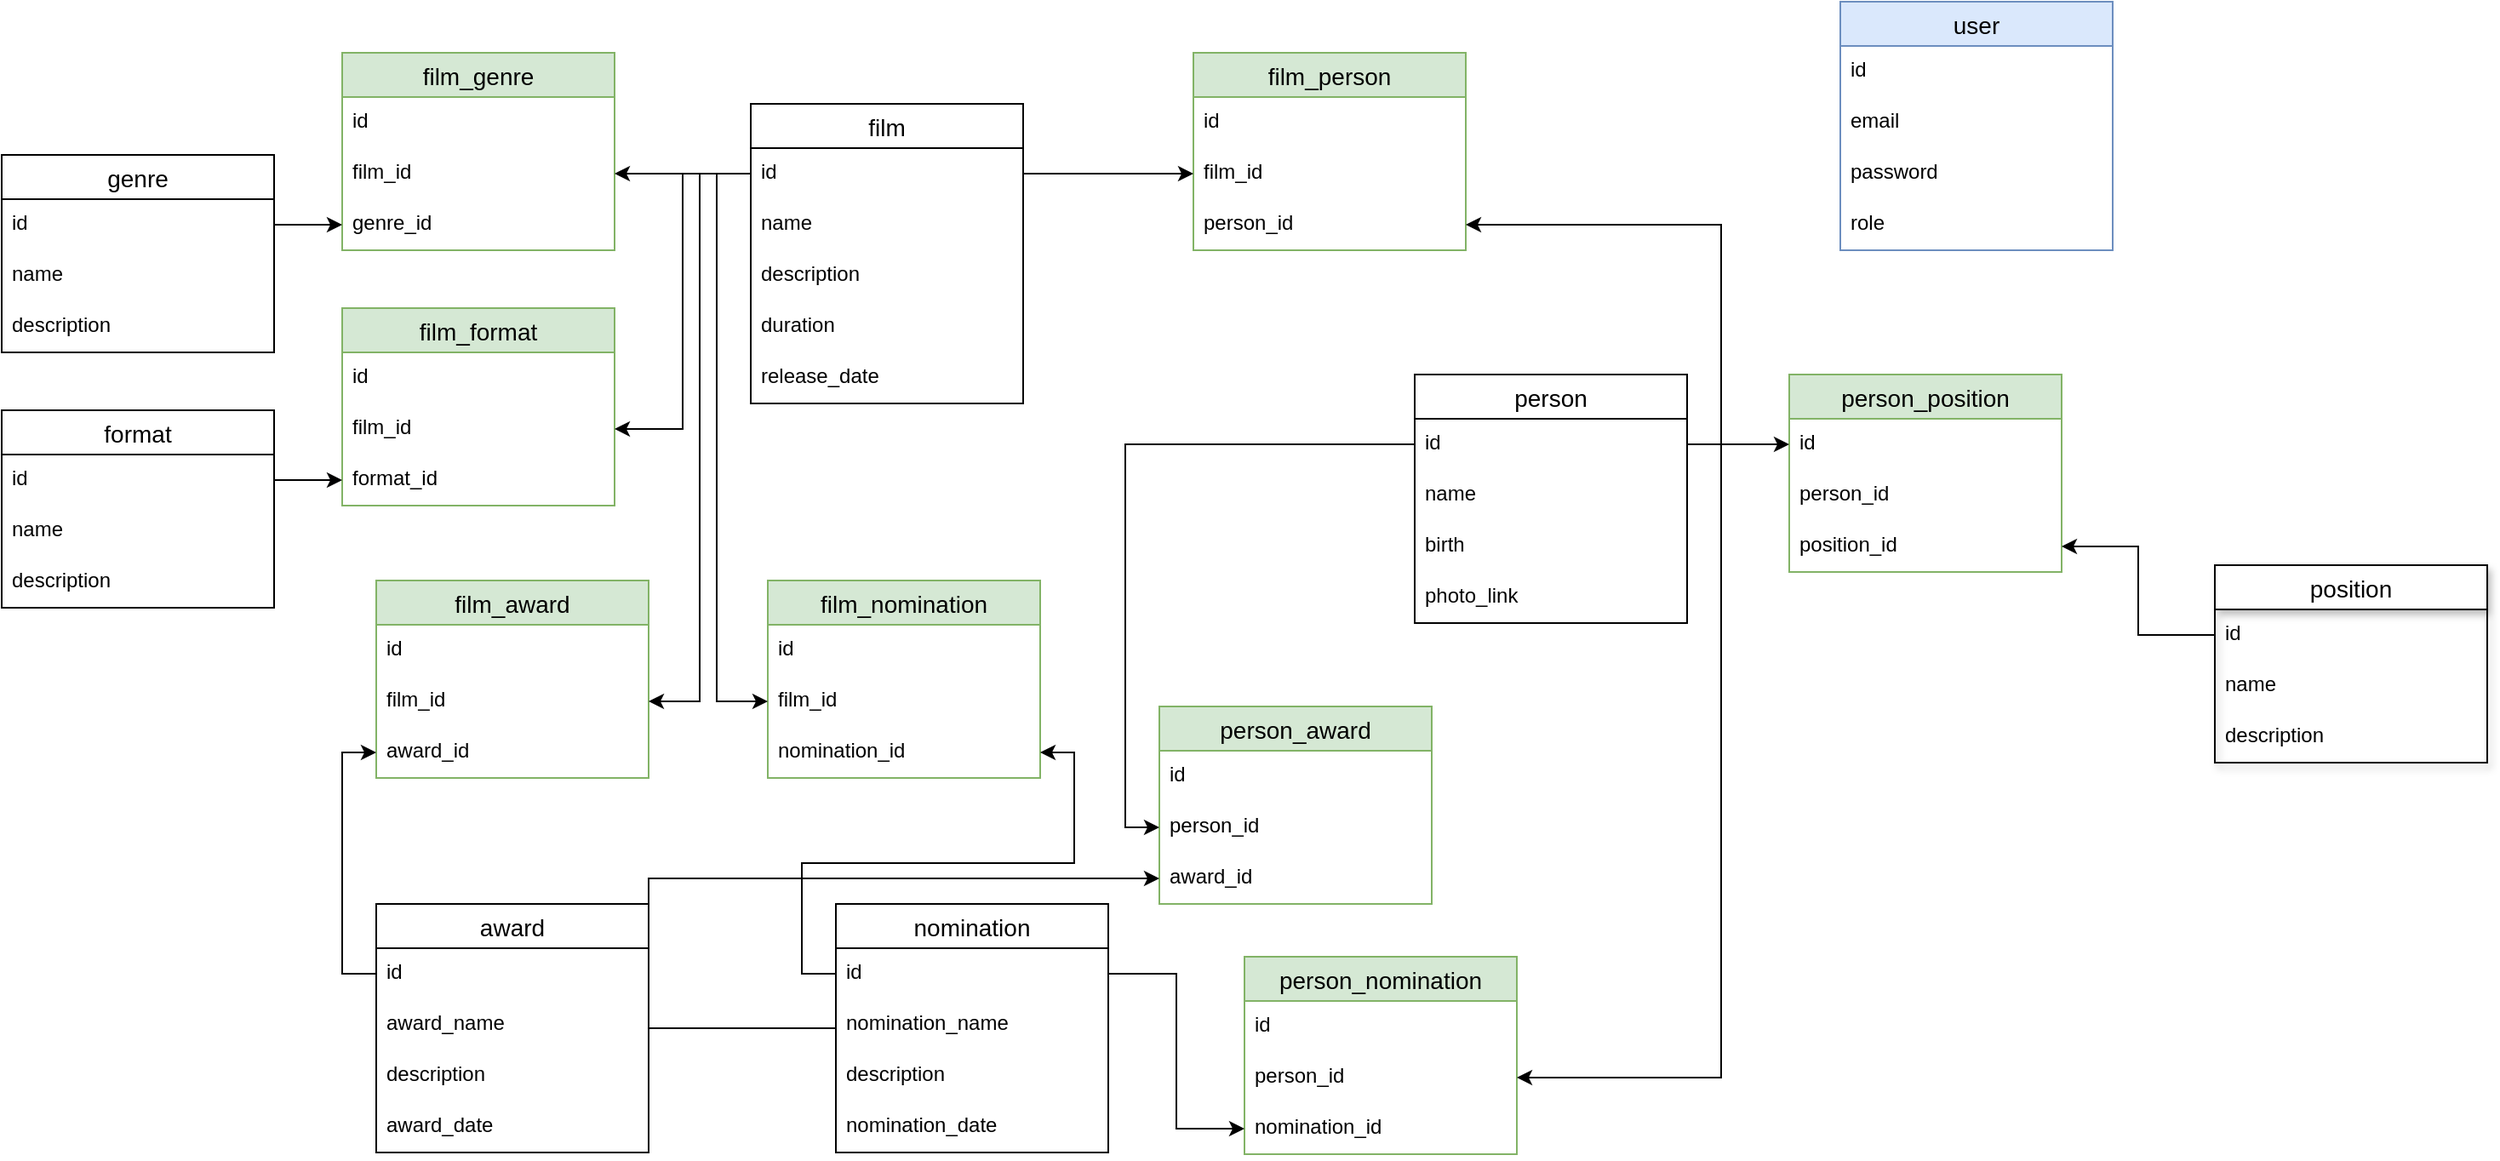 <mxfile version="22.1.21" type="github">
  <diagram id="WFGlLTUVDWMmcMtbEys1" name="Страница — 1">
    <mxGraphModel dx="2808" dy="901" grid="1" gridSize="10" guides="1" tooltips="1" connect="1" arrows="1" fold="1" page="1" pageScale="1" pageWidth="1169" pageHeight="827" math="0" shadow="0">
      <root>
        <mxCell id="0" />
        <mxCell id="1" parent="0" />
        <mxCell id="72AUuOIsSFaa7K1JT3fi-41" value="film" style="swimlane;fontStyle=0;childLayout=stackLayout;horizontal=1;startSize=26;horizontalStack=0;resizeParent=1;resizeParentMax=0;resizeLast=0;collapsible=1;marginBottom=0;align=center;fontSize=14;" parent="1" vertex="1">
          <mxGeometry x="-170" y="79" width="160" height="176" as="geometry" />
        </mxCell>
        <mxCell id="72AUuOIsSFaa7K1JT3fi-42" value="id" style="text;strokeColor=none;fillColor=none;spacingLeft=4;spacingRight=4;overflow=hidden;rotatable=0;points=[[0,0.5],[1,0.5]];portConstraint=eastwest;fontSize=12;" parent="72AUuOIsSFaa7K1JT3fi-41" vertex="1">
          <mxGeometry y="26" width="160" height="30" as="geometry" />
        </mxCell>
        <mxCell id="72AUuOIsSFaa7K1JT3fi-43" value="name" style="text;strokeColor=none;fillColor=none;spacingLeft=4;spacingRight=4;overflow=hidden;rotatable=0;points=[[0,0.5],[1,0.5]];portConstraint=eastwest;fontSize=12;" parent="72AUuOIsSFaa7K1JT3fi-41" vertex="1">
          <mxGeometry y="56" width="160" height="30" as="geometry" />
        </mxCell>
        <mxCell id="72AUuOIsSFaa7K1JT3fi-45" value="description" style="text;strokeColor=none;fillColor=none;spacingLeft=4;spacingRight=4;overflow=hidden;rotatable=0;points=[[0,0.5],[1,0.5]];portConstraint=eastwest;fontSize=12;" parent="72AUuOIsSFaa7K1JT3fi-41" vertex="1">
          <mxGeometry y="86" width="160" height="30" as="geometry" />
        </mxCell>
        <mxCell id="72AUuOIsSFaa7K1JT3fi-46" value="duration" style="text;strokeColor=none;fillColor=none;spacingLeft=4;spacingRight=4;overflow=hidden;rotatable=0;points=[[0,0.5],[1,0.5]];portConstraint=eastwest;fontSize=12;" parent="72AUuOIsSFaa7K1JT3fi-41" vertex="1">
          <mxGeometry y="116" width="160" height="30" as="geometry" />
        </mxCell>
        <mxCell id="72AUuOIsSFaa7K1JT3fi-47" value="release_date" style="text;strokeColor=none;fillColor=none;spacingLeft=4;spacingRight=4;overflow=hidden;rotatable=0;points=[[0,0.5],[1,0.5]];portConstraint=eastwest;fontSize=12;" parent="72AUuOIsSFaa7K1JT3fi-41" vertex="1">
          <mxGeometry y="146" width="160" height="30" as="geometry" />
        </mxCell>
        <mxCell id="72AUuOIsSFaa7K1JT3fi-52" value="person" style="swimlane;fontStyle=0;childLayout=stackLayout;horizontal=1;startSize=26;horizontalStack=0;resizeParent=1;resizeParentMax=0;resizeLast=0;collapsible=1;marginBottom=0;align=center;fontSize=14;" parent="1" vertex="1">
          <mxGeometry x="220" y="238" width="160" height="146" as="geometry" />
        </mxCell>
        <mxCell id="72AUuOIsSFaa7K1JT3fi-53" value="id&#xa;" style="text;strokeColor=none;fillColor=none;spacingLeft=4;spacingRight=4;overflow=hidden;rotatable=0;points=[[0,0.5],[1,0.5]];portConstraint=eastwest;fontSize=12;" parent="72AUuOIsSFaa7K1JT3fi-52" vertex="1">
          <mxGeometry y="26" width="160" height="30" as="geometry" />
        </mxCell>
        <mxCell id="72AUuOIsSFaa7K1JT3fi-54" value="name" style="text;strokeColor=none;fillColor=none;spacingLeft=4;spacingRight=4;overflow=hidden;rotatable=0;points=[[0,0.5],[1,0.5]];portConstraint=eastwest;fontSize=12;" parent="72AUuOIsSFaa7K1JT3fi-52" vertex="1">
          <mxGeometry y="56" width="160" height="30" as="geometry" />
        </mxCell>
        <mxCell id="q8v2dyt_qqpIm4B7hLWp-4" value="birth" style="text;strokeColor=none;fillColor=none;spacingLeft=4;spacingRight=4;overflow=hidden;rotatable=0;points=[[0,0.5],[1,0.5]];portConstraint=eastwest;fontSize=12;" parent="72AUuOIsSFaa7K1JT3fi-52" vertex="1">
          <mxGeometry y="86" width="160" height="30" as="geometry" />
        </mxCell>
        <mxCell id="72AUuOIsSFaa7K1JT3fi-55" value="photo_link" style="text;strokeColor=none;fillColor=none;spacingLeft=4;spacingRight=4;overflow=hidden;rotatable=0;points=[[0,0.5],[1,0.5]];portConstraint=eastwest;fontSize=12;" parent="72AUuOIsSFaa7K1JT3fi-52" vertex="1">
          <mxGeometry y="116" width="160" height="30" as="geometry" />
        </mxCell>
        <mxCell id="6kFX_ekyXUcr-fhnQyQJ-30" style="edgeStyle=orthogonalEdgeStyle;rounded=0;orthogonalLoop=1;jettySize=auto;html=1;endArrow=none;endFill=0;" edge="1" parent="1" source="72AUuOIsSFaa7K1JT3fi-59" target="72AUuOIsSFaa7K1JT3fi-66">
          <mxGeometry relative="1" as="geometry" />
        </mxCell>
        <mxCell id="72AUuOIsSFaa7K1JT3fi-59" value="award" style="swimlane;fontStyle=0;childLayout=stackLayout;horizontal=1;startSize=26;horizontalStack=0;resizeParent=1;resizeParentMax=0;resizeLast=0;collapsible=1;marginBottom=0;align=center;fontSize=14;" parent="1" vertex="1">
          <mxGeometry x="-390" y="549" width="160" height="146" as="geometry" />
        </mxCell>
        <mxCell id="72AUuOIsSFaa7K1JT3fi-60" value="id" style="text;strokeColor=none;fillColor=none;spacingLeft=4;spacingRight=4;overflow=hidden;rotatable=0;points=[[0,0.5],[1,0.5]];portConstraint=eastwest;fontSize=12;" parent="72AUuOIsSFaa7K1JT3fi-59" vertex="1">
          <mxGeometry y="26" width="160" height="30" as="geometry" />
        </mxCell>
        <mxCell id="72AUuOIsSFaa7K1JT3fi-61" value="award_name" style="text;strokeColor=none;fillColor=none;spacingLeft=4;spacingRight=4;overflow=hidden;rotatable=0;points=[[0,0.5],[1,0.5]];portConstraint=eastwest;fontSize=12;" parent="72AUuOIsSFaa7K1JT3fi-59" vertex="1">
          <mxGeometry y="56" width="160" height="30" as="geometry" />
        </mxCell>
        <mxCell id="q8v2dyt_qqpIm4B7hLWp-7" value="description" style="text;strokeColor=none;fillColor=none;spacingLeft=4;spacingRight=4;overflow=hidden;rotatable=0;points=[[0,0.5],[1,0.5]];portConstraint=eastwest;fontSize=12;" parent="72AUuOIsSFaa7K1JT3fi-59" vertex="1">
          <mxGeometry y="86" width="160" height="30" as="geometry" />
        </mxCell>
        <mxCell id="72AUuOIsSFaa7K1JT3fi-64" value="award_date" style="text;strokeColor=none;fillColor=none;spacingLeft=4;spacingRight=4;overflow=hidden;rotatable=0;points=[[0,0.5],[1,0.5]];portConstraint=eastwest;fontSize=12;" parent="72AUuOIsSFaa7K1JT3fi-59" vertex="1">
          <mxGeometry y="116" width="160" height="30" as="geometry" />
        </mxCell>
        <mxCell id="72AUuOIsSFaa7K1JT3fi-66" value="nomination" style="swimlane;fontStyle=0;childLayout=stackLayout;horizontal=1;startSize=26;horizontalStack=0;resizeParent=1;resizeParentMax=0;resizeLast=0;collapsible=1;marginBottom=0;align=center;fontSize=14;" parent="1" vertex="1">
          <mxGeometry x="-120" y="549" width="160" height="146" as="geometry" />
        </mxCell>
        <mxCell id="72AUuOIsSFaa7K1JT3fi-67" value="id" style="text;strokeColor=none;fillColor=none;spacingLeft=4;spacingRight=4;overflow=hidden;rotatable=0;points=[[0,0.5],[1,0.5]];portConstraint=eastwest;fontSize=12;" parent="72AUuOIsSFaa7K1JT3fi-66" vertex="1">
          <mxGeometry y="26" width="160" height="30" as="geometry" />
        </mxCell>
        <mxCell id="72AUuOIsSFaa7K1JT3fi-68" value="nomination_name" style="text;strokeColor=none;fillColor=none;spacingLeft=4;spacingRight=4;overflow=hidden;rotatable=0;points=[[0,0.5],[1,0.5]];portConstraint=eastwest;fontSize=12;" parent="72AUuOIsSFaa7K1JT3fi-66" vertex="1">
          <mxGeometry y="56" width="160" height="30" as="geometry" />
        </mxCell>
        <mxCell id="q8v2dyt_qqpIm4B7hLWp-6" value="description" style="text;strokeColor=none;fillColor=none;spacingLeft=4;spacingRight=4;overflow=hidden;rotatable=0;points=[[0,0.5],[1,0.5]];portConstraint=eastwest;fontSize=12;" parent="72AUuOIsSFaa7K1JT3fi-66" vertex="1">
          <mxGeometry y="86" width="160" height="30" as="geometry" />
        </mxCell>
        <mxCell id="72AUuOIsSFaa7K1JT3fi-71" value="nomination_date" style="text;strokeColor=none;fillColor=none;spacingLeft=4;spacingRight=4;overflow=hidden;rotatable=0;points=[[0,0.5],[1,0.5]];portConstraint=eastwest;fontSize=12;" parent="72AUuOIsSFaa7K1JT3fi-66" vertex="1">
          <mxGeometry y="116" width="160" height="30" as="geometry" />
        </mxCell>
        <mxCell id="72AUuOIsSFaa7K1JT3fi-77" value="user" style="swimlane;fontStyle=0;childLayout=stackLayout;horizontal=1;startSize=26;horizontalStack=0;resizeParent=1;resizeParentMax=0;resizeLast=0;collapsible=1;marginBottom=0;align=center;fontSize=14;fillColor=#dae8fc;strokeColor=#6c8ebf;" parent="1" vertex="1">
          <mxGeometry x="470" y="19" width="160" height="146" as="geometry" />
        </mxCell>
        <mxCell id="72AUuOIsSFaa7K1JT3fi-78" value="id" style="text;strokeColor=none;fillColor=none;spacingLeft=4;spacingRight=4;overflow=hidden;rotatable=0;points=[[0,0.5],[1,0.5]];portConstraint=eastwest;fontSize=12;whiteSpace=wrap;html=1;" parent="72AUuOIsSFaa7K1JT3fi-77" vertex="1">
          <mxGeometry y="26" width="160" height="30" as="geometry" />
        </mxCell>
        <mxCell id="72AUuOIsSFaa7K1JT3fi-79" value="email" style="text;strokeColor=none;fillColor=none;spacingLeft=4;spacingRight=4;overflow=hidden;rotatable=0;points=[[0,0.5],[1,0.5]];portConstraint=eastwest;fontSize=12;whiteSpace=wrap;html=1;" parent="72AUuOIsSFaa7K1JT3fi-77" vertex="1">
          <mxGeometry y="56" width="160" height="30" as="geometry" />
        </mxCell>
        <mxCell id="q8v2dyt_qqpIm4B7hLWp-3" value="password" style="text;strokeColor=none;fillColor=none;spacingLeft=4;spacingRight=4;overflow=hidden;rotatable=0;points=[[0,0.5],[1,0.5]];portConstraint=eastwest;fontSize=12;whiteSpace=wrap;html=1;" parent="72AUuOIsSFaa7K1JT3fi-77" vertex="1">
          <mxGeometry y="86" width="160" height="30" as="geometry" />
        </mxCell>
        <mxCell id="72AUuOIsSFaa7K1JT3fi-80" value="role" style="text;strokeColor=none;fillColor=none;spacingLeft=4;spacingRight=4;overflow=hidden;rotatable=0;points=[[0,0.5],[1,0.5]];portConstraint=eastwest;fontSize=12;whiteSpace=wrap;html=1;" parent="72AUuOIsSFaa7K1JT3fi-77" vertex="1">
          <mxGeometry y="116" width="160" height="30" as="geometry" />
        </mxCell>
        <mxCell id="v2NLDsrCaSxPrW_DJmIN-1" value="genre" style="swimlane;fontStyle=0;childLayout=stackLayout;horizontal=1;startSize=26;horizontalStack=0;resizeParent=1;resizeParentMax=0;resizeLast=0;collapsible=1;marginBottom=0;align=center;fontSize=14;" parent="1" vertex="1">
          <mxGeometry x="-610" y="109" width="160" height="116" as="geometry" />
        </mxCell>
        <mxCell id="v2NLDsrCaSxPrW_DJmIN-2" value="id" style="text;strokeColor=none;fillColor=none;spacingLeft=4;spacingRight=4;overflow=hidden;rotatable=0;points=[[0,0.5],[1,0.5]];portConstraint=eastwest;fontSize=12;whiteSpace=wrap;html=1;" parent="v2NLDsrCaSxPrW_DJmIN-1" vertex="1">
          <mxGeometry y="26" width="160" height="30" as="geometry" />
        </mxCell>
        <mxCell id="v2NLDsrCaSxPrW_DJmIN-3" value="name" style="text;strokeColor=none;fillColor=none;spacingLeft=4;spacingRight=4;overflow=hidden;rotatable=0;points=[[0,0.5],[1,0.5]];portConstraint=eastwest;fontSize=12;whiteSpace=wrap;html=1;" parent="v2NLDsrCaSxPrW_DJmIN-1" vertex="1">
          <mxGeometry y="56" width="160" height="30" as="geometry" />
        </mxCell>
        <mxCell id="v2NLDsrCaSxPrW_DJmIN-4" value="description" style="text;strokeColor=none;fillColor=none;spacingLeft=4;spacingRight=4;overflow=hidden;rotatable=0;points=[[0,0.5],[1,0.5]];portConstraint=eastwest;fontSize=12;whiteSpace=wrap;html=1;" parent="v2NLDsrCaSxPrW_DJmIN-1" vertex="1">
          <mxGeometry y="86" width="160" height="30" as="geometry" />
        </mxCell>
        <mxCell id="v2NLDsrCaSxPrW_DJmIN-7" value="position" style="swimlane;fontStyle=0;childLayout=stackLayout;horizontal=1;startSize=26;horizontalStack=0;resizeParent=1;resizeParentMax=0;resizeLast=0;collapsible=1;marginBottom=0;align=center;fontSize=14;shadow=1;" parent="1" vertex="1">
          <mxGeometry x="690" y="350" width="160" height="116" as="geometry" />
        </mxCell>
        <mxCell id="v2NLDsrCaSxPrW_DJmIN-8" value="id" style="text;strokeColor=none;fillColor=none;spacingLeft=4;spacingRight=4;overflow=hidden;rotatable=0;points=[[0,0.5],[1,0.5]];portConstraint=eastwest;fontSize=12;whiteSpace=wrap;html=1;" parent="v2NLDsrCaSxPrW_DJmIN-7" vertex="1">
          <mxGeometry y="26" width="160" height="30" as="geometry" />
        </mxCell>
        <mxCell id="v2NLDsrCaSxPrW_DJmIN-9" value="name" style="text;strokeColor=none;fillColor=none;spacingLeft=4;spacingRight=4;overflow=hidden;rotatable=0;points=[[0,0.5],[1,0.5]];portConstraint=eastwest;fontSize=12;whiteSpace=wrap;html=1;" parent="v2NLDsrCaSxPrW_DJmIN-7" vertex="1">
          <mxGeometry y="56" width="160" height="30" as="geometry" />
        </mxCell>
        <mxCell id="v2NLDsrCaSxPrW_DJmIN-10" value="description" style="text;strokeColor=none;fillColor=none;spacingLeft=4;spacingRight=4;overflow=hidden;rotatable=0;points=[[0,0.5],[1,0.5]];portConstraint=eastwest;fontSize=12;whiteSpace=wrap;html=1;" parent="v2NLDsrCaSxPrW_DJmIN-7" vertex="1">
          <mxGeometry y="86" width="160" height="30" as="geometry" />
        </mxCell>
        <mxCell id="v2NLDsrCaSxPrW_DJmIN-13" value="format" style="swimlane;fontStyle=0;childLayout=stackLayout;horizontal=1;startSize=26;horizontalStack=0;resizeParent=1;resizeParentMax=0;resizeLast=0;collapsible=1;marginBottom=0;align=center;fontSize=14;" parent="1" vertex="1">
          <mxGeometry x="-610" y="259" width="160" height="116" as="geometry" />
        </mxCell>
        <mxCell id="v2NLDsrCaSxPrW_DJmIN-14" value="id" style="text;strokeColor=none;fillColor=none;spacingLeft=4;spacingRight=4;overflow=hidden;rotatable=0;points=[[0,0.5],[1,0.5]];portConstraint=eastwest;fontSize=12;whiteSpace=wrap;html=1;" parent="v2NLDsrCaSxPrW_DJmIN-13" vertex="1">
          <mxGeometry y="26" width="160" height="30" as="geometry" />
        </mxCell>
        <mxCell id="v2NLDsrCaSxPrW_DJmIN-15" value="name" style="text;strokeColor=none;fillColor=none;spacingLeft=4;spacingRight=4;overflow=hidden;rotatable=0;points=[[0,0.5],[1,0.5]];portConstraint=eastwest;fontSize=12;whiteSpace=wrap;html=1;" parent="v2NLDsrCaSxPrW_DJmIN-13" vertex="1">
          <mxGeometry y="56" width="160" height="30" as="geometry" />
        </mxCell>
        <mxCell id="v2NLDsrCaSxPrW_DJmIN-16" value="description" style="text;strokeColor=none;fillColor=none;spacingLeft=4;spacingRight=4;overflow=hidden;rotatable=0;points=[[0,0.5],[1,0.5]];portConstraint=eastwest;fontSize=12;whiteSpace=wrap;html=1;" parent="v2NLDsrCaSxPrW_DJmIN-13" vertex="1">
          <mxGeometry y="86" width="160" height="30" as="geometry" />
        </mxCell>
        <mxCell id="6kFX_ekyXUcr-fhnQyQJ-1" value="film_genre" style="swimlane;fontStyle=0;childLayout=stackLayout;horizontal=1;startSize=26;horizontalStack=0;resizeParent=1;resizeParentMax=0;resizeLast=0;collapsible=1;marginBottom=0;align=center;fontSize=14;fillColor=#d5e8d4;strokeColor=#82b366;" vertex="1" parent="1">
          <mxGeometry x="-410" y="49" width="160" height="116" as="geometry" />
        </mxCell>
        <mxCell id="6kFX_ekyXUcr-fhnQyQJ-2" value="id" style="text;strokeColor=none;fillColor=none;spacingLeft=4;spacingRight=4;overflow=hidden;rotatable=0;points=[[0,0.5],[1,0.5]];portConstraint=eastwest;fontSize=12;whiteSpace=wrap;html=1;" vertex="1" parent="6kFX_ekyXUcr-fhnQyQJ-1">
          <mxGeometry y="26" width="160" height="30" as="geometry" />
        </mxCell>
        <mxCell id="6kFX_ekyXUcr-fhnQyQJ-3" value="film_id" style="text;strokeColor=none;fillColor=none;spacingLeft=4;spacingRight=4;overflow=hidden;rotatable=0;points=[[0,0.5],[1,0.5]];portConstraint=eastwest;fontSize=12;whiteSpace=wrap;html=1;" vertex="1" parent="6kFX_ekyXUcr-fhnQyQJ-1">
          <mxGeometry y="56" width="160" height="30" as="geometry" />
        </mxCell>
        <mxCell id="6kFX_ekyXUcr-fhnQyQJ-4" value="genre_id" style="text;strokeColor=none;fillColor=none;spacingLeft=4;spacingRight=4;overflow=hidden;rotatable=0;points=[[0,0.5],[1,0.5]];portConstraint=eastwest;fontSize=12;whiteSpace=wrap;html=1;" vertex="1" parent="6kFX_ekyXUcr-fhnQyQJ-1">
          <mxGeometry y="86" width="160" height="30" as="geometry" />
        </mxCell>
        <mxCell id="6kFX_ekyXUcr-fhnQyQJ-6" style="edgeStyle=orthogonalEdgeStyle;rounded=0;orthogonalLoop=1;jettySize=auto;html=1;exitX=1;exitY=0.5;exitDx=0;exitDy=0;entryX=0;entryY=0.5;entryDx=0;entryDy=0;" edge="1" parent="1" source="v2NLDsrCaSxPrW_DJmIN-2" target="6kFX_ekyXUcr-fhnQyQJ-4">
          <mxGeometry relative="1" as="geometry" />
        </mxCell>
        <mxCell id="6kFX_ekyXUcr-fhnQyQJ-7" style="edgeStyle=orthogonalEdgeStyle;rounded=0;orthogonalLoop=1;jettySize=auto;html=1;exitX=0;exitY=0.5;exitDx=0;exitDy=0;entryX=1;entryY=0.5;entryDx=0;entryDy=0;" edge="1" parent="1" source="72AUuOIsSFaa7K1JT3fi-42" target="6kFX_ekyXUcr-fhnQyQJ-3">
          <mxGeometry relative="1" as="geometry" />
        </mxCell>
        <mxCell id="6kFX_ekyXUcr-fhnQyQJ-8" value="film_format" style="swimlane;fontStyle=0;childLayout=stackLayout;horizontal=1;startSize=26;horizontalStack=0;resizeParent=1;resizeParentMax=0;resizeLast=0;collapsible=1;marginBottom=0;align=center;fontSize=14;fillColor=#d5e8d4;strokeColor=#82b366;" vertex="1" parent="1">
          <mxGeometry x="-410" y="199" width="160" height="116" as="geometry" />
        </mxCell>
        <mxCell id="6kFX_ekyXUcr-fhnQyQJ-9" value="id" style="text;strokeColor=none;fillColor=none;spacingLeft=4;spacingRight=4;overflow=hidden;rotatable=0;points=[[0,0.5],[1,0.5]];portConstraint=eastwest;fontSize=12;whiteSpace=wrap;html=1;" vertex="1" parent="6kFX_ekyXUcr-fhnQyQJ-8">
          <mxGeometry y="26" width="160" height="30" as="geometry" />
        </mxCell>
        <mxCell id="6kFX_ekyXUcr-fhnQyQJ-10" value="film_id" style="text;strokeColor=none;fillColor=none;spacingLeft=4;spacingRight=4;overflow=hidden;rotatable=0;points=[[0,0.5],[1,0.5]];portConstraint=eastwest;fontSize=12;whiteSpace=wrap;html=1;" vertex="1" parent="6kFX_ekyXUcr-fhnQyQJ-8">
          <mxGeometry y="56" width="160" height="30" as="geometry" />
        </mxCell>
        <mxCell id="6kFX_ekyXUcr-fhnQyQJ-11" value="format_id" style="text;strokeColor=none;fillColor=none;spacingLeft=4;spacingRight=4;overflow=hidden;rotatable=0;points=[[0,0.5],[1,0.5]];portConstraint=eastwest;fontSize=12;whiteSpace=wrap;html=1;" vertex="1" parent="6kFX_ekyXUcr-fhnQyQJ-8">
          <mxGeometry y="86" width="160" height="30" as="geometry" />
        </mxCell>
        <mxCell id="6kFX_ekyXUcr-fhnQyQJ-12" style="edgeStyle=orthogonalEdgeStyle;rounded=0;orthogonalLoop=1;jettySize=auto;html=1;exitX=1;exitY=0.5;exitDx=0;exitDy=0;entryX=0;entryY=0.5;entryDx=0;entryDy=0;" edge="1" parent="1" source="v2NLDsrCaSxPrW_DJmIN-14" target="6kFX_ekyXUcr-fhnQyQJ-11">
          <mxGeometry relative="1" as="geometry" />
        </mxCell>
        <mxCell id="6kFX_ekyXUcr-fhnQyQJ-13" style="edgeStyle=orthogonalEdgeStyle;rounded=0;orthogonalLoop=1;jettySize=auto;html=1;exitX=0;exitY=0.5;exitDx=0;exitDy=0;entryX=1;entryY=0.5;entryDx=0;entryDy=0;" edge="1" parent="1" source="72AUuOIsSFaa7K1JT3fi-42" target="6kFX_ekyXUcr-fhnQyQJ-10">
          <mxGeometry relative="1" as="geometry" />
        </mxCell>
        <mxCell id="6kFX_ekyXUcr-fhnQyQJ-14" value="film_award" style="swimlane;fontStyle=0;childLayout=stackLayout;horizontal=1;startSize=26;horizontalStack=0;resizeParent=1;resizeParentMax=0;resizeLast=0;collapsible=1;marginBottom=0;align=center;fontSize=14;fillColor=#d5e8d4;strokeColor=#82b366;" vertex="1" parent="1">
          <mxGeometry x="-390" y="359" width="160" height="116" as="geometry" />
        </mxCell>
        <mxCell id="6kFX_ekyXUcr-fhnQyQJ-15" value="id" style="text;strokeColor=none;fillColor=none;spacingLeft=4;spacingRight=4;overflow=hidden;rotatable=0;points=[[0,0.5],[1,0.5]];portConstraint=eastwest;fontSize=12;whiteSpace=wrap;html=1;" vertex="1" parent="6kFX_ekyXUcr-fhnQyQJ-14">
          <mxGeometry y="26" width="160" height="30" as="geometry" />
        </mxCell>
        <mxCell id="6kFX_ekyXUcr-fhnQyQJ-16" value="film_id" style="text;strokeColor=none;fillColor=none;spacingLeft=4;spacingRight=4;overflow=hidden;rotatable=0;points=[[0,0.5],[1,0.5]];portConstraint=eastwest;fontSize=12;whiteSpace=wrap;html=1;" vertex="1" parent="6kFX_ekyXUcr-fhnQyQJ-14">
          <mxGeometry y="56" width="160" height="30" as="geometry" />
        </mxCell>
        <mxCell id="6kFX_ekyXUcr-fhnQyQJ-17" value="award_id" style="text;strokeColor=none;fillColor=none;spacingLeft=4;spacingRight=4;overflow=hidden;rotatable=0;points=[[0,0.5],[1,0.5]];portConstraint=eastwest;fontSize=12;whiteSpace=wrap;html=1;" vertex="1" parent="6kFX_ekyXUcr-fhnQyQJ-14">
          <mxGeometry y="86" width="160" height="30" as="geometry" />
        </mxCell>
        <mxCell id="6kFX_ekyXUcr-fhnQyQJ-18" style="edgeStyle=orthogonalEdgeStyle;rounded=0;orthogonalLoop=1;jettySize=auto;html=1;entryX=0;entryY=0.5;entryDx=0;entryDy=0;" edge="1" parent="1" source="72AUuOIsSFaa7K1JT3fi-60" target="6kFX_ekyXUcr-fhnQyQJ-17">
          <mxGeometry relative="1" as="geometry" />
        </mxCell>
        <mxCell id="6kFX_ekyXUcr-fhnQyQJ-19" style="edgeStyle=orthogonalEdgeStyle;rounded=0;orthogonalLoop=1;jettySize=auto;html=1;exitX=0;exitY=0.5;exitDx=0;exitDy=0;entryX=1;entryY=0.5;entryDx=0;entryDy=0;" edge="1" parent="1" source="72AUuOIsSFaa7K1JT3fi-42" target="6kFX_ekyXUcr-fhnQyQJ-16">
          <mxGeometry relative="1" as="geometry" />
        </mxCell>
        <mxCell id="6kFX_ekyXUcr-fhnQyQJ-20" value="film_nomination" style="swimlane;fontStyle=0;childLayout=stackLayout;horizontal=1;startSize=26;horizontalStack=0;resizeParent=1;resizeParentMax=0;resizeLast=0;collapsible=1;marginBottom=0;align=center;fontSize=14;fillColor=#d5e8d4;strokeColor=#82b366;" vertex="1" parent="1">
          <mxGeometry x="-160" y="359" width="160" height="116" as="geometry" />
        </mxCell>
        <mxCell id="6kFX_ekyXUcr-fhnQyQJ-21" value="id" style="text;strokeColor=none;fillColor=none;spacingLeft=4;spacingRight=4;overflow=hidden;rotatable=0;points=[[0,0.5],[1,0.5]];portConstraint=eastwest;fontSize=12;whiteSpace=wrap;html=1;" vertex="1" parent="6kFX_ekyXUcr-fhnQyQJ-20">
          <mxGeometry y="26" width="160" height="30" as="geometry" />
        </mxCell>
        <mxCell id="6kFX_ekyXUcr-fhnQyQJ-22" value="film_id" style="text;strokeColor=none;fillColor=none;spacingLeft=4;spacingRight=4;overflow=hidden;rotatable=0;points=[[0,0.5],[1,0.5]];portConstraint=eastwest;fontSize=12;whiteSpace=wrap;html=1;" vertex="1" parent="6kFX_ekyXUcr-fhnQyQJ-20">
          <mxGeometry y="56" width="160" height="30" as="geometry" />
        </mxCell>
        <mxCell id="6kFX_ekyXUcr-fhnQyQJ-23" value="nomination_id" style="text;strokeColor=none;fillColor=none;spacingLeft=4;spacingRight=4;overflow=hidden;rotatable=0;points=[[0,0.5],[1,0.5]];portConstraint=eastwest;fontSize=12;whiteSpace=wrap;html=1;" vertex="1" parent="6kFX_ekyXUcr-fhnQyQJ-20">
          <mxGeometry y="86" width="160" height="30" as="geometry" />
        </mxCell>
        <mxCell id="6kFX_ekyXUcr-fhnQyQJ-24" style="edgeStyle=orthogonalEdgeStyle;rounded=0;orthogonalLoop=1;jettySize=auto;html=1;exitX=0;exitY=0.5;exitDx=0;exitDy=0;entryX=0;entryY=0.5;entryDx=0;entryDy=0;" edge="1" parent="1" source="72AUuOIsSFaa7K1JT3fi-42" target="6kFX_ekyXUcr-fhnQyQJ-22">
          <mxGeometry relative="1" as="geometry" />
        </mxCell>
        <mxCell id="6kFX_ekyXUcr-fhnQyQJ-26" style="edgeStyle=orthogonalEdgeStyle;rounded=0;orthogonalLoop=1;jettySize=auto;html=1;exitX=0;exitY=0.5;exitDx=0;exitDy=0;entryX=1;entryY=0.5;entryDx=0;entryDy=0;" edge="1" parent="1" source="72AUuOIsSFaa7K1JT3fi-67" target="6kFX_ekyXUcr-fhnQyQJ-23">
          <mxGeometry relative="1" as="geometry" />
        </mxCell>
        <mxCell id="6kFX_ekyXUcr-fhnQyQJ-31" value="person_position" style="swimlane;fontStyle=0;childLayout=stackLayout;horizontal=1;startSize=26;horizontalStack=0;resizeParent=1;resizeParentMax=0;resizeLast=0;collapsible=1;marginBottom=0;align=center;fontSize=14;fillColor=#d5e8d4;strokeColor=#82b366;" vertex="1" parent="1">
          <mxGeometry x="440" y="238" width="160" height="116" as="geometry" />
        </mxCell>
        <mxCell id="6kFX_ekyXUcr-fhnQyQJ-32" value="id" style="text;strokeColor=none;fillColor=none;spacingLeft=4;spacingRight=4;overflow=hidden;rotatable=0;points=[[0,0.5],[1,0.5]];portConstraint=eastwest;fontSize=12;whiteSpace=wrap;html=1;" vertex="1" parent="6kFX_ekyXUcr-fhnQyQJ-31">
          <mxGeometry y="26" width="160" height="30" as="geometry" />
        </mxCell>
        <mxCell id="6kFX_ekyXUcr-fhnQyQJ-33" value="person_id" style="text;strokeColor=none;fillColor=none;spacingLeft=4;spacingRight=4;overflow=hidden;rotatable=0;points=[[0,0.5],[1,0.5]];portConstraint=eastwest;fontSize=12;whiteSpace=wrap;html=1;" vertex="1" parent="6kFX_ekyXUcr-fhnQyQJ-31">
          <mxGeometry y="56" width="160" height="30" as="geometry" />
        </mxCell>
        <mxCell id="6kFX_ekyXUcr-fhnQyQJ-34" value="position_id" style="text;strokeColor=none;fillColor=none;spacingLeft=4;spacingRight=4;overflow=hidden;rotatable=0;points=[[0,0.5],[1,0.5]];portConstraint=eastwest;fontSize=12;whiteSpace=wrap;html=1;" vertex="1" parent="6kFX_ekyXUcr-fhnQyQJ-31">
          <mxGeometry y="86" width="160" height="30" as="geometry" />
        </mxCell>
        <mxCell id="6kFX_ekyXUcr-fhnQyQJ-35" style="edgeStyle=orthogonalEdgeStyle;rounded=0;orthogonalLoop=1;jettySize=auto;html=1;exitX=1;exitY=0.5;exitDx=0;exitDy=0;entryX=0;entryY=0.5;entryDx=0;entryDy=0;" edge="1" parent="1" source="72AUuOIsSFaa7K1JT3fi-53" target="6kFX_ekyXUcr-fhnQyQJ-32">
          <mxGeometry relative="1" as="geometry" />
        </mxCell>
        <mxCell id="6kFX_ekyXUcr-fhnQyQJ-36" style="edgeStyle=orthogonalEdgeStyle;rounded=0;orthogonalLoop=1;jettySize=auto;html=1;exitX=0;exitY=0.5;exitDx=0;exitDy=0;entryX=1;entryY=0.5;entryDx=0;entryDy=0;" edge="1" parent="1" source="v2NLDsrCaSxPrW_DJmIN-8" target="6kFX_ekyXUcr-fhnQyQJ-34">
          <mxGeometry relative="1" as="geometry" />
        </mxCell>
        <mxCell id="6kFX_ekyXUcr-fhnQyQJ-38" value="person_award" style="swimlane;fontStyle=0;childLayout=stackLayout;horizontal=1;startSize=26;horizontalStack=0;resizeParent=1;resizeParentMax=0;resizeLast=0;collapsible=1;marginBottom=0;align=center;fontSize=14;fillColor=#d5e8d4;strokeColor=#82b366;" vertex="1" parent="1">
          <mxGeometry x="70" y="433" width="160" height="116" as="geometry" />
        </mxCell>
        <mxCell id="6kFX_ekyXUcr-fhnQyQJ-39" value="id" style="text;strokeColor=none;fillColor=none;spacingLeft=4;spacingRight=4;overflow=hidden;rotatable=0;points=[[0,0.5],[1,0.5]];portConstraint=eastwest;fontSize=12;whiteSpace=wrap;html=1;" vertex="1" parent="6kFX_ekyXUcr-fhnQyQJ-38">
          <mxGeometry y="26" width="160" height="30" as="geometry" />
        </mxCell>
        <mxCell id="6kFX_ekyXUcr-fhnQyQJ-40" value="person_id" style="text;strokeColor=none;fillColor=none;spacingLeft=4;spacingRight=4;overflow=hidden;rotatable=0;points=[[0,0.5],[1,0.5]];portConstraint=eastwest;fontSize=12;whiteSpace=wrap;html=1;" vertex="1" parent="6kFX_ekyXUcr-fhnQyQJ-38">
          <mxGeometry y="56" width="160" height="30" as="geometry" />
        </mxCell>
        <mxCell id="6kFX_ekyXUcr-fhnQyQJ-41" value="award_id" style="text;strokeColor=none;fillColor=none;spacingLeft=4;spacingRight=4;overflow=hidden;rotatable=0;points=[[0,0.5],[1,0.5]];portConstraint=eastwest;fontSize=12;whiteSpace=wrap;html=1;" vertex="1" parent="6kFX_ekyXUcr-fhnQyQJ-38">
          <mxGeometry y="86" width="160" height="30" as="geometry" />
        </mxCell>
        <mxCell id="6kFX_ekyXUcr-fhnQyQJ-42" style="edgeStyle=orthogonalEdgeStyle;rounded=0;orthogonalLoop=1;jettySize=auto;html=1;exitX=0;exitY=0.5;exitDx=0;exitDy=0;entryX=0;entryY=0.5;entryDx=0;entryDy=0;" edge="1" parent="1" source="72AUuOIsSFaa7K1JT3fi-53" target="6kFX_ekyXUcr-fhnQyQJ-40">
          <mxGeometry relative="1" as="geometry" />
        </mxCell>
        <mxCell id="6kFX_ekyXUcr-fhnQyQJ-43" style="edgeStyle=orthogonalEdgeStyle;rounded=0;orthogonalLoop=1;jettySize=auto;html=1;exitX=1;exitY=0.5;exitDx=0;exitDy=0;entryX=0;entryY=0.5;entryDx=0;entryDy=0;" edge="1" parent="1" source="72AUuOIsSFaa7K1JT3fi-60" target="6kFX_ekyXUcr-fhnQyQJ-41">
          <mxGeometry relative="1" as="geometry">
            <Array as="points">
              <mxPoint x="-230" y="534" />
            </Array>
          </mxGeometry>
        </mxCell>
        <mxCell id="6kFX_ekyXUcr-fhnQyQJ-44" value="person_nomination" style="swimlane;fontStyle=0;childLayout=stackLayout;horizontal=1;startSize=26;horizontalStack=0;resizeParent=1;resizeParentMax=0;resizeLast=0;collapsible=1;marginBottom=0;align=center;fontSize=14;fillColor=#d5e8d4;strokeColor=#82b366;" vertex="1" parent="1">
          <mxGeometry x="120" y="580" width="160" height="116" as="geometry" />
        </mxCell>
        <mxCell id="6kFX_ekyXUcr-fhnQyQJ-45" value="id" style="text;strokeColor=none;fillColor=none;spacingLeft=4;spacingRight=4;overflow=hidden;rotatable=0;points=[[0,0.5],[1,0.5]];portConstraint=eastwest;fontSize=12;whiteSpace=wrap;html=1;" vertex="1" parent="6kFX_ekyXUcr-fhnQyQJ-44">
          <mxGeometry y="26" width="160" height="30" as="geometry" />
        </mxCell>
        <mxCell id="6kFX_ekyXUcr-fhnQyQJ-46" value="person_id" style="text;strokeColor=none;fillColor=none;spacingLeft=4;spacingRight=4;overflow=hidden;rotatable=0;points=[[0,0.5],[1,0.5]];portConstraint=eastwest;fontSize=12;whiteSpace=wrap;html=1;" vertex="1" parent="6kFX_ekyXUcr-fhnQyQJ-44">
          <mxGeometry y="56" width="160" height="30" as="geometry" />
        </mxCell>
        <mxCell id="6kFX_ekyXUcr-fhnQyQJ-47" value="nomination_id" style="text;strokeColor=none;fillColor=none;spacingLeft=4;spacingRight=4;overflow=hidden;rotatable=0;points=[[0,0.5],[1,0.5]];portConstraint=eastwest;fontSize=12;whiteSpace=wrap;html=1;" vertex="1" parent="6kFX_ekyXUcr-fhnQyQJ-44">
          <mxGeometry y="86" width="160" height="30" as="geometry" />
        </mxCell>
        <mxCell id="6kFX_ekyXUcr-fhnQyQJ-48" style="edgeStyle=orthogonalEdgeStyle;rounded=0;orthogonalLoop=1;jettySize=auto;html=1;exitX=1;exitY=0.5;exitDx=0;exitDy=0;entryX=0;entryY=0.5;entryDx=0;entryDy=0;" edge="1" parent="1" source="72AUuOIsSFaa7K1JT3fi-67" target="6kFX_ekyXUcr-fhnQyQJ-47">
          <mxGeometry relative="1" as="geometry" />
        </mxCell>
        <mxCell id="6kFX_ekyXUcr-fhnQyQJ-49" style="edgeStyle=orthogonalEdgeStyle;rounded=0;orthogonalLoop=1;jettySize=auto;html=1;exitX=1;exitY=0.5;exitDx=0;exitDy=0;entryX=1;entryY=0.5;entryDx=0;entryDy=0;" edge="1" parent="1" source="72AUuOIsSFaa7K1JT3fi-53" target="6kFX_ekyXUcr-fhnQyQJ-46">
          <mxGeometry relative="1" as="geometry" />
        </mxCell>
        <mxCell id="6kFX_ekyXUcr-fhnQyQJ-50" value="film_person" style="swimlane;fontStyle=0;childLayout=stackLayout;horizontal=1;startSize=26;horizontalStack=0;resizeParent=1;resizeParentMax=0;resizeLast=0;collapsible=1;marginBottom=0;align=center;fontSize=14;fillColor=#d5e8d4;strokeColor=#82b366;" vertex="1" parent="1">
          <mxGeometry x="90" y="49" width="160" height="116" as="geometry" />
        </mxCell>
        <mxCell id="6kFX_ekyXUcr-fhnQyQJ-51" value="id" style="text;strokeColor=none;fillColor=none;spacingLeft=4;spacingRight=4;overflow=hidden;rotatable=0;points=[[0,0.5],[1,0.5]];portConstraint=eastwest;fontSize=12;whiteSpace=wrap;html=1;" vertex="1" parent="6kFX_ekyXUcr-fhnQyQJ-50">
          <mxGeometry y="26" width="160" height="30" as="geometry" />
        </mxCell>
        <mxCell id="6kFX_ekyXUcr-fhnQyQJ-52" value="film_id" style="text;strokeColor=none;fillColor=none;spacingLeft=4;spacingRight=4;overflow=hidden;rotatable=0;points=[[0,0.5],[1,0.5]];portConstraint=eastwest;fontSize=12;whiteSpace=wrap;html=1;" vertex="1" parent="6kFX_ekyXUcr-fhnQyQJ-50">
          <mxGeometry y="56" width="160" height="30" as="geometry" />
        </mxCell>
        <mxCell id="6kFX_ekyXUcr-fhnQyQJ-53" value="person_id" style="text;strokeColor=none;fillColor=none;spacingLeft=4;spacingRight=4;overflow=hidden;rotatable=0;points=[[0,0.5],[1,0.5]];portConstraint=eastwest;fontSize=12;whiteSpace=wrap;html=1;" vertex="1" parent="6kFX_ekyXUcr-fhnQyQJ-50">
          <mxGeometry y="86" width="160" height="30" as="geometry" />
        </mxCell>
        <mxCell id="6kFX_ekyXUcr-fhnQyQJ-54" style="edgeStyle=orthogonalEdgeStyle;rounded=0;orthogonalLoop=1;jettySize=auto;html=1;exitX=1;exitY=0.5;exitDx=0;exitDy=0;entryX=0;entryY=0.5;entryDx=0;entryDy=0;" edge="1" parent="1" source="72AUuOIsSFaa7K1JT3fi-42" target="6kFX_ekyXUcr-fhnQyQJ-52">
          <mxGeometry relative="1" as="geometry" />
        </mxCell>
        <mxCell id="6kFX_ekyXUcr-fhnQyQJ-56" style="edgeStyle=orthogonalEdgeStyle;rounded=0;orthogonalLoop=1;jettySize=auto;html=1;exitX=1;exitY=0.5;exitDx=0;exitDy=0;entryX=1;entryY=0.5;entryDx=0;entryDy=0;" edge="1" parent="1" source="72AUuOIsSFaa7K1JT3fi-53" target="6kFX_ekyXUcr-fhnQyQJ-53">
          <mxGeometry relative="1" as="geometry" />
        </mxCell>
      </root>
    </mxGraphModel>
  </diagram>
</mxfile>
